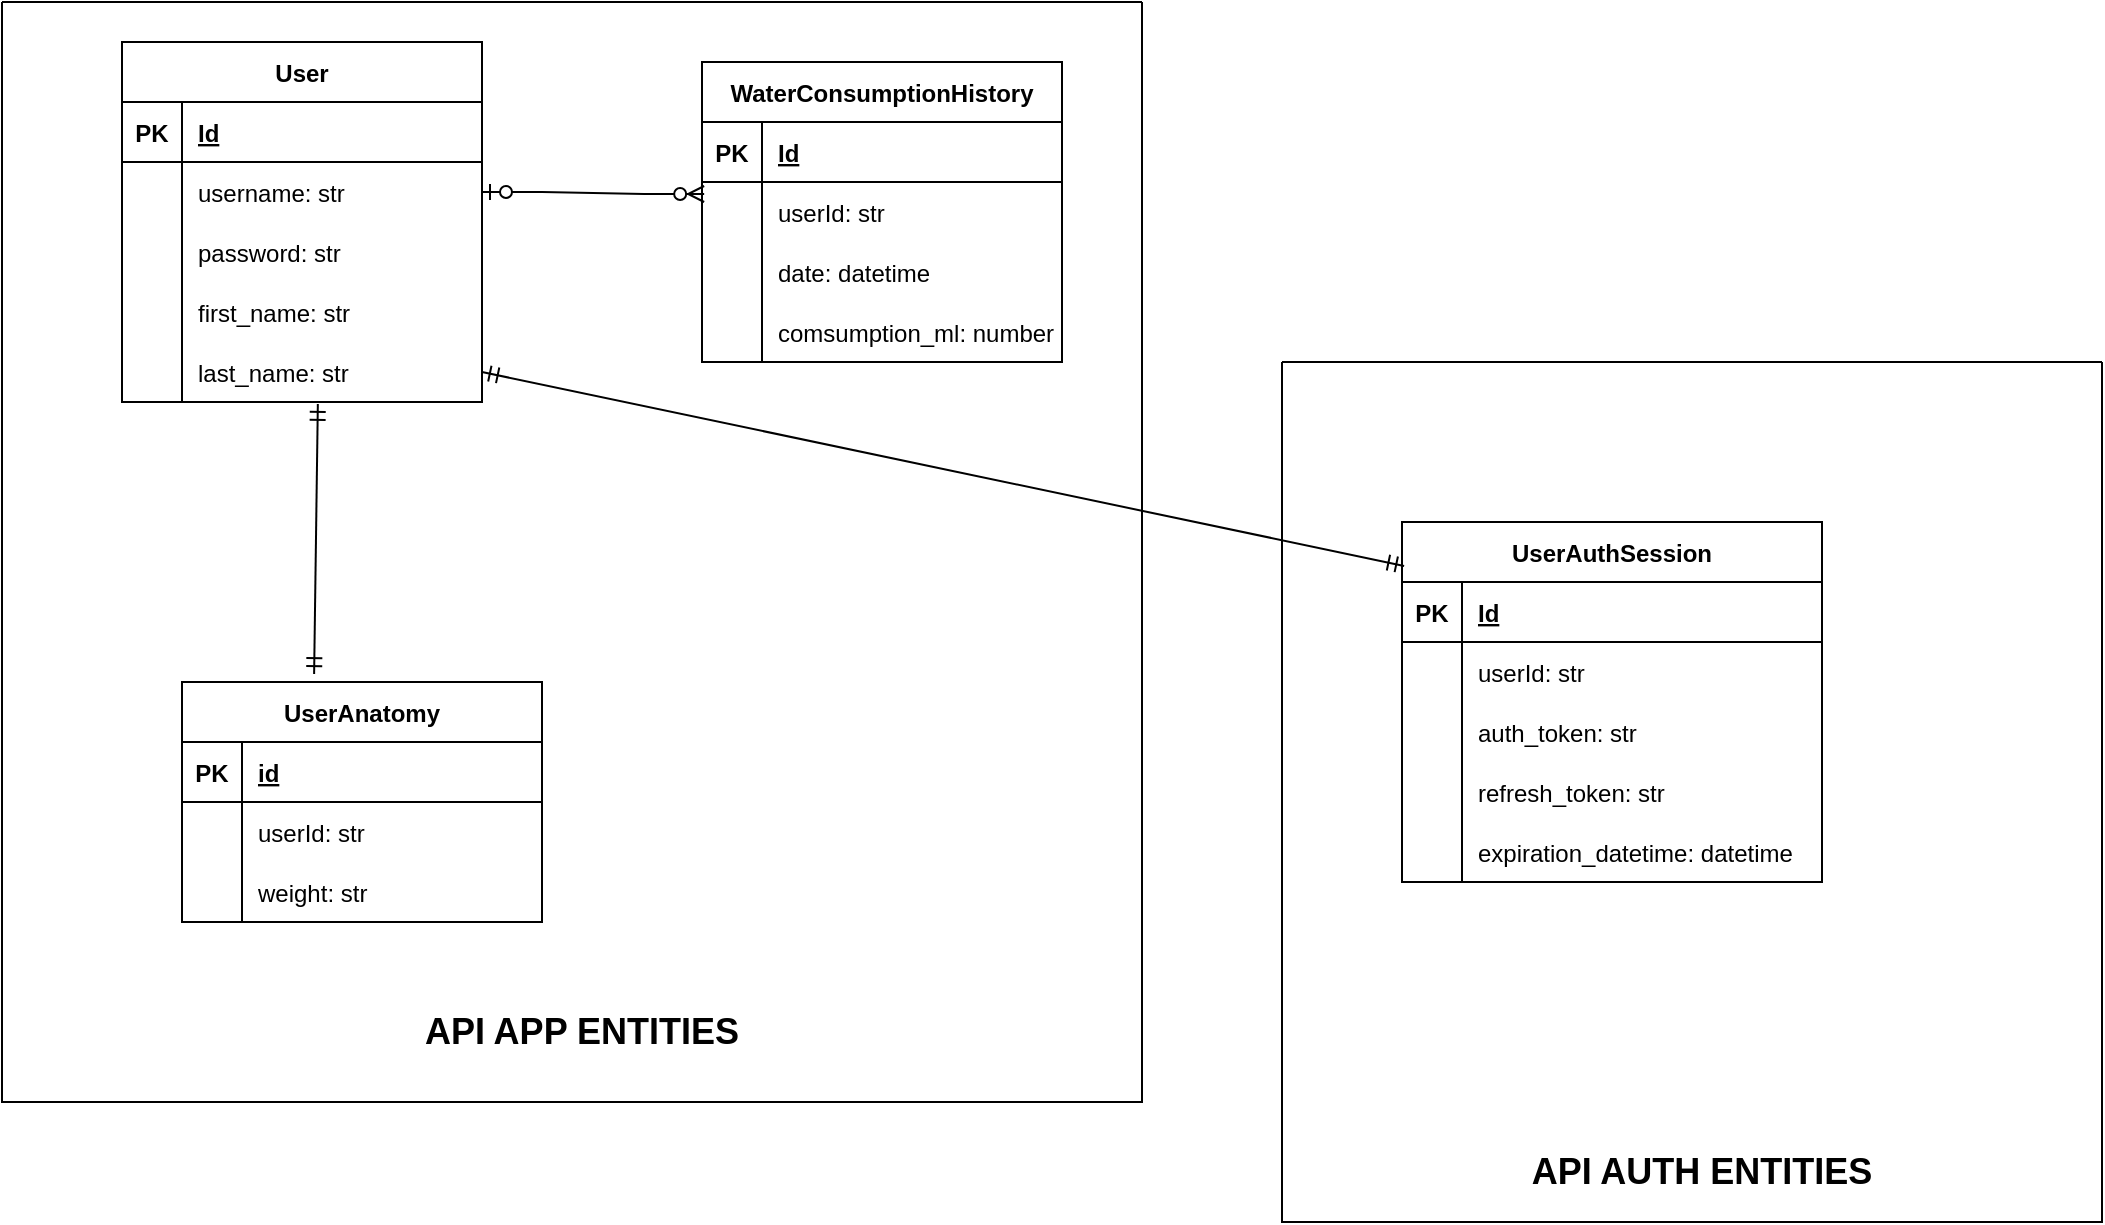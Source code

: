 <mxfile version="20.4.0" type="device"><diagram id="AxKkLxgjdxVW6hOHuxTG" name="Page-1"><mxGraphModel dx="2062" dy="772" grid="1" gridSize="10" guides="1" tooltips="1" connect="1" arrows="1" fold="1" page="1" pageScale="1" pageWidth="850" pageHeight="1100" math="0" shadow="0"><root><mxCell id="0"/><mxCell id="1" parent="0"/><mxCell id="u8qmlzMLZ-Ayg2Vu89uy-45" value="" style="swimlane;startSize=0;" vertex="1" parent="1"><mxGeometry x="70" y="30" width="570" height="550" as="geometry"/></mxCell><mxCell id="u8qmlzMLZ-Ayg2Vu89uy-1" value="User" style="shape=table;startSize=30;container=1;collapsible=1;childLayout=tableLayout;fixedRows=1;rowLines=0;fontStyle=1;align=center;resizeLast=1;" vertex="1" parent="u8qmlzMLZ-Ayg2Vu89uy-45"><mxGeometry x="60" y="20" width="180" height="180" as="geometry"/></mxCell><mxCell id="u8qmlzMLZ-Ayg2Vu89uy-2" value="" style="shape=tableRow;horizontal=0;startSize=0;swimlaneHead=0;swimlaneBody=0;fillColor=none;collapsible=0;dropTarget=0;points=[[0,0.5],[1,0.5]];portConstraint=eastwest;top=0;left=0;right=0;bottom=1;" vertex="1" parent="u8qmlzMLZ-Ayg2Vu89uy-1"><mxGeometry y="30" width="180" height="30" as="geometry"/></mxCell><mxCell id="u8qmlzMLZ-Ayg2Vu89uy-3" value="PK" style="shape=partialRectangle;connectable=0;fillColor=none;top=0;left=0;bottom=0;right=0;fontStyle=1;overflow=hidden;" vertex="1" parent="u8qmlzMLZ-Ayg2Vu89uy-2"><mxGeometry width="30" height="30" as="geometry"><mxRectangle width="30" height="30" as="alternateBounds"/></mxGeometry></mxCell><mxCell id="u8qmlzMLZ-Ayg2Vu89uy-4" value="Id" style="shape=partialRectangle;connectable=0;fillColor=none;top=0;left=0;bottom=0;right=0;align=left;spacingLeft=6;fontStyle=5;overflow=hidden;" vertex="1" parent="u8qmlzMLZ-Ayg2Vu89uy-2"><mxGeometry x="30" width="150" height="30" as="geometry"><mxRectangle width="150" height="30" as="alternateBounds"/></mxGeometry></mxCell><mxCell id="u8qmlzMLZ-Ayg2Vu89uy-5" value="" style="shape=tableRow;horizontal=0;startSize=0;swimlaneHead=0;swimlaneBody=0;fillColor=none;collapsible=0;dropTarget=0;points=[[0,0.5],[1,0.5]];portConstraint=eastwest;top=0;left=0;right=0;bottom=0;" vertex="1" parent="u8qmlzMLZ-Ayg2Vu89uy-1"><mxGeometry y="60" width="180" height="30" as="geometry"/></mxCell><mxCell id="u8qmlzMLZ-Ayg2Vu89uy-6" value="" style="shape=partialRectangle;connectable=0;fillColor=none;top=0;left=0;bottom=0;right=0;editable=1;overflow=hidden;" vertex="1" parent="u8qmlzMLZ-Ayg2Vu89uy-5"><mxGeometry width="30" height="30" as="geometry"><mxRectangle width="30" height="30" as="alternateBounds"/></mxGeometry></mxCell><mxCell id="u8qmlzMLZ-Ayg2Vu89uy-7" value="username: str" style="shape=partialRectangle;connectable=0;fillColor=none;top=0;left=0;bottom=0;right=0;align=left;spacingLeft=6;overflow=hidden;" vertex="1" parent="u8qmlzMLZ-Ayg2Vu89uy-5"><mxGeometry x="30" width="150" height="30" as="geometry"><mxRectangle width="150" height="30" as="alternateBounds"/></mxGeometry></mxCell><mxCell id="u8qmlzMLZ-Ayg2Vu89uy-8" value="" style="shape=tableRow;horizontal=0;startSize=0;swimlaneHead=0;swimlaneBody=0;fillColor=none;collapsible=0;dropTarget=0;points=[[0,0.5],[1,0.5]];portConstraint=eastwest;top=0;left=0;right=0;bottom=0;" vertex="1" parent="u8qmlzMLZ-Ayg2Vu89uy-1"><mxGeometry y="90" width="180" height="30" as="geometry"/></mxCell><mxCell id="u8qmlzMLZ-Ayg2Vu89uy-9" value="" style="shape=partialRectangle;connectable=0;fillColor=none;top=0;left=0;bottom=0;right=0;editable=1;overflow=hidden;" vertex="1" parent="u8qmlzMLZ-Ayg2Vu89uy-8"><mxGeometry width="30" height="30" as="geometry"><mxRectangle width="30" height="30" as="alternateBounds"/></mxGeometry></mxCell><mxCell id="u8qmlzMLZ-Ayg2Vu89uy-10" value="password: str" style="shape=partialRectangle;connectable=0;fillColor=none;top=0;left=0;bottom=0;right=0;align=left;spacingLeft=6;overflow=hidden;" vertex="1" parent="u8qmlzMLZ-Ayg2Vu89uy-8"><mxGeometry x="30" width="150" height="30" as="geometry"><mxRectangle width="150" height="30" as="alternateBounds"/></mxGeometry></mxCell><mxCell id="u8qmlzMLZ-Ayg2Vu89uy-11" value="" style="shape=tableRow;horizontal=0;startSize=0;swimlaneHead=0;swimlaneBody=0;fillColor=none;collapsible=0;dropTarget=0;points=[[0,0.5],[1,0.5]];portConstraint=eastwest;top=0;left=0;right=0;bottom=0;" vertex="1" parent="u8qmlzMLZ-Ayg2Vu89uy-1"><mxGeometry y="120" width="180" height="30" as="geometry"/></mxCell><mxCell id="u8qmlzMLZ-Ayg2Vu89uy-12" value="" style="shape=partialRectangle;connectable=0;fillColor=none;top=0;left=0;bottom=0;right=0;editable=1;overflow=hidden;" vertex="1" parent="u8qmlzMLZ-Ayg2Vu89uy-11"><mxGeometry width="30" height="30" as="geometry"><mxRectangle width="30" height="30" as="alternateBounds"/></mxGeometry></mxCell><mxCell id="u8qmlzMLZ-Ayg2Vu89uy-13" value="first_name: str" style="shape=partialRectangle;connectable=0;fillColor=none;top=0;left=0;bottom=0;right=0;align=left;spacingLeft=6;overflow=hidden;" vertex="1" parent="u8qmlzMLZ-Ayg2Vu89uy-11"><mxGeometry x="30" width="150" height="30" as="geometry"><mxRectangle width="150" height="30" as="alternateBounds"/></mxGeometry></mxCell><mxCell id="u8qmlzMLZ-Ayg2Vu89uy-14" value="" style="shape=tableRow;horizontal=0;startSize=0;swimlaneHead=0;swimlaneBody=0;fillColor=none;collapsible=0;dropTarget=0;points=[[0,0.5],[1,0.5]];portConstraint=eastwest;top=0;left=0;right=0;bottom=0;" vertex="1" parent="u8qmlzMLZ-Ayg2Vu89uy-1"><mxGeometry y="150" width="180" height="30" as="geometry"/></mxCell><mxCell id="u8qmlzMLZ-Ayg2Vu89uy-15" value="" style="shape=partialRectangle;connectable=0;fillColor=none;top=0;left=0;bottom=0;right=0;editable=1;overflow=hidden;" vertex="1" parent="u8qmlzMLZ-Ayg2Vu89uy-14"><mxGeometry width="30" height="30" as="geometry"><mxRectangle width="30" height="30" as="alternateBounds"/></mxGeometry></mxCell><mxCell id="u8qmlzMLZ-Ayg2Vu89uy-16" value="last_name: str" style="shape=partialRectangle;connectable=0;fillColor=none;top=0;left=0;bottom=0;right=0;align=left;spacingLeft=6;overflow=hidden;" vertex="1" parent="u8qmlzMLZ-Ayg2Vu89uy-14"><mxGeometry x="30" width="150" height="30" as="geometry"><mxRectangle width="150" height="30" as="alternateBounds"/></mxGeometry></mxCell><mxCell id="u8qmlzMLZ-Ayg2Vu89uy-17" value="WaterConsumptionHistory" style="shape=table;startSize=30;container=1;collapsible=1;childLayout=tableLayout;fixedRows=1;rowLines=0;fontStyle=1;align=center;resizeLast=1;" vertex="1" parent="u8qmlzMLZ-Ayg2Vu89uy-45"><mxGeometry x="350" y="30" width="180" height="150" as="geometry"/></mxCell><mxCell id="u8qmlzMLZ-Ayg2Vu89uy-18" value="" style="shape=tableRow;horizontal=0;startSize=0;swimlaneHead=0;swimlaneBody=0;fillColor=none;collapsible=0;dropTarget=0;points=[[0,0.5],[1,0.5]];portConstraint=eastwest;top=0;left=0;right=0;bottom=1;" vertex="1" parent="u8qmlzMLZ-Ayg2Vu89uy-17"><mxGeometry y="30" width="180" height="30" as="geometry"/></mxCell><mxCell id="u8qmlzMLZ-Ayg2Vu89uy-19" value="PK" style="shape=partialRectangle;connectable=0;fillColor=none;top=0;left=0;bottom=0;right=0;fontStyle=1;overflow=hidden;" vertex="1" parent="u8qmlzMLZ-Ayg2Vu89uy-18"><mxGeometry width="30" height="30" as="geometry"><mxRectangle width="30" height="30" as="alternateBounds"/></mxGeometry></mxCell><mxCell id="u8qmlzMLZ-Ayg2Vu89uy-20" value="Id" style="shape=partialRectangle;connectable=0;fillColor=none;top=0;left=0;bottom=0;right=0;align=left;spacingLeft=6;fontStyle=5;overflow=hidden;" vertex="1" parent="u8qmlzMLZ-Ayg2Vu89uy-18"><mxGeometry x="30" width="150" height="30" as="geometry"><mxRectangle width="150" height="30" as="alternateBounds"/></mxGeometry></mxCell><mxCell id="u8qmlzMLZ-Ayg2Vu89uy-21" value="" style="shape=tableRow;horizontal=0;startSize=0;swimlaneHead=0;swimlaneBody=0;fillColor=none;collapsible=0;dropTarget=0;points=[[0,0.5],[1,0.5]];portConstraint=eastwest;top=0;left=0;right=0;bottom=0;" vertex="1" parent="u8qmlzMLZ-Ayg2Vu89uy-17"><mxGeometry y="60" width="180" height="30" as="geometry"/></mxCell><mxCell id="u8qmlzMLZ-Ayg2Vu89uy-22" value="" style="shape=partialRectangle;connectable=0;fillColor=none;top=0;left=0;bottom=0;right=0;editable=1;overflow=hidden;" vertex="1" parent="u8qmlzMLZ-Ayg2Vu89uy-21"><mxGeometry width="30" height="30" as="geometry"><mxRectangle width="30" height="30" as="alternateBounds"/></mxGeometry></mxCell><mxCell id="u8qmlzMLZ-Ayg2Vu89uy-23" value="userId: str" style="shape=partialRectangle;connectable=0;fillColor=none;top=0;left=0;bottom=0;right=0;align=left;spacingLeft=6;overflow=hidden;" vertex="1" parent="u8qmlzMLZ-Ayg2Vu89uy-21"><mxGeometry x="30" width="150" height="30" as="geometry"><mxRectangle width="150" height="30" as="alternateBounds"/></mxGeometry></mxCell><mxCell id="u8qmlzMLZ-Ayg2Vu89uy-24" value="" style="shape=tableRow;horizontal=0;startSize=0;swimlaneHead=0;swimlaneBody=0;fillColor=none;collapsible=0;dropTarget=0;points=[[0,0.5],[1,0.5]];portConstraint=eastwest;top=0;left=0;right=0;bottom=0;" vertex="1" parent="u8qmlzMLZ-Ayg2Vu89uy-17"><mxGeometry y="90" width="180" height="30" as="geometry"/></mxCell><mxCell id="u8qmlzMLZ-Ayg2Vu89uy-25" value="" style="shape=partialRectangle;connectable=0;fillColor=none;top=0;left=0;bottom=0;right=0;editable=1;overflow=hidden;" vertex="1" parent="u8qmlzMLZ-Ayg2Vu89uy-24"><mxGeometry width="30" height="30" as="geometry"><mxRectangle width="30" height="30" as="alternateBounds"/></mxGeometry></mxCell><mxCell id="u8qmlzMLZ-Ayg2Vu89uy-26" value="date: datetime" style="shape=partialRectangle;connectable=0;fillColor=none;top=0;left=0;bottom=0;right=0;align=left;spacingLeft=6;overflow=hidden;" vertex="1" parent="u8qmlzMLZ-Ayg2Vu89uy-24"><mxGeometry x="30" width="150" height="30" as="geometry"><mxRectangle width="150" height="30" as="alternateBounds"/></mxGeometry></mxCell><mxCell id="u8qmlzMLZ-Ayg2Vu89uy-27" value="" style="shape=tableRow;horizontal=0;startSize=0;swimlaneHead=0;swimlaneBody=0;fillColor=none;collapsible=0;dropTarget=0;points=[[0,0.5],[1,0.5]];portConstraint=eastwest;top=0;left=0;right=0;bottom=0;" vertex="1" parent="u8qmlzMLZ-Ayg2Vu89uy-17"><mxGeometry y="120" width="180" height="30" as="geometry"/></mxCell><mxCell id="u8qmlzMLZ-Ayg2Vu89uy-28" value="" style="shape=partialRectangle;connectable=0;fillColor=none;top=0;left=0;bottom=0;right=0;editable=1;overflow=hidden;" vertex="1" parent="u8qmlzMLZ-Ayg2Vu89uy-27"><mxGeometry width="30" height="30" as="geometry"><mxRectangle width="30" height="30" as="alternateBounds"/></mxGeometry></mxCell><mxCell id="u8qmlzMLZ-Ayg2Vu89uy-29" value="comsumption_ml: number" style="shape=partialRectangle;connectable=0;fillColor=none;top=0;left=0;bottom=0;right=0;align=left;spacingLeft=6;overflow=hidden;" vertex="1" parent="u8qmlzMLZ-Ayg2Vu89uy-27"><mxGeometry x="30" width="150" height="30" as="geometry"><mxRectangle width="150" height="30" as="alternateBounds"/></mxGeometry></mxCell><mxCell id="u8qmlzMLZ-Ayg2Vu89uy-44" value="" style="edgeStyle=entityRelationEdgeStyle;fontSize=12;html=1;endArrow=ERzeroToMany;startArrow=ERzeroToOne;rounded=0;entryX=0.006;entryY=0.2;entryDx=0;entryDy=0;entryPerimeter=0;exitX=1;exitY=0.5;exitDx=0;exitDy=0;" edge="1" parent="u8qmlzMLZ-Ayg2Vu89uy-45" source="u8qmlzMLZ-Ayg2Vu89uy-5" target="u8qmlzMLZ-Ayg2Vu89uy-21"><mxGeometry width="100" height="100" relative="1" as="geometry"><mxPoint x="470" y="430" as="sourcePoint"/><mxPoint x="570" y="330" as="targetPoint"/></mxGeometry></mxCell><mxCell id="u8qmlzMLZ-Ayg2Vu89uy-30" value="UserAnatomy" style="shape=table;startSize=30;container=1;collapsible=1;childLayout=tableLayout;fixedRows=1;rowLines=0;fontStyle=1;align=center;resizeLast=1;" vertex="1" parent="u8qmlzMLZ-Ayg2Vu89uy-45"><mxGeometry x="90" y="340" width="180" height="120" as="geometry"/></mxCell><mxCell id="u8qmlzMLZ-Ayg2Vu89uy-31" value="" style="shape=tableRow;horizontal=0;startSize=0;swimlaneHead=0;swimlaneBody=0;fillColor=none;collapsible=0;dropTarget=0;points=[[0,0.5],[1,0.5]];portConstraint=eastwest;top=0;left=0;right=0;bottom=1;" vertex="1" parent="u8qmlzMLZ-Ayg2Vu89uy-30"><mxGeometry y="30" width="180" height="30" as="geometry"/></mxCell><mxCell id="u8qmlzMLZ-Ayg2Vu89uy-32" value="PK" style="shape=partialRectangle;connectable=0;fillColor=none;top=0;left=0;bottom=0;right=0;fontStyle=1;overflow=hidden;" vertex="1" parent="u8qmlzMLZ-Ayg2Vu89uy-31"><mxGeometry width="30" height="30" as="geometry"><mxRectangle width="30" height="30" as="alternateBounds"/></mxGeometry></mxCell><mxCell id="u8qmlzMLZ-Ayg2Vu89uy-33" value="id" style="shape=partialRectangle;connectable=0;fillColor=none;top=0;left=0;bottom=0;right=0;align=left;spacingLeft=6;fontStyle=5;overflow=hidden;" vertex="1" parent="u8qmlzMLZ-Ayg2Vu89uy-31"><mxGeometry x="30" width="150" height="30" as="geometry"><mxRectangle width="150" height="30" as="alternateBounds"/></mxGeometry></mxCell><mxCell id="u8qmlzMLZ-Ayg2Vu89uy-34" value="" style="shape=tableRow;horizontal=0;startSize=0;swimlaneHead=0;swimlaneBody=0;fillColor=none;collapsible=0;dropTarget=0;points=[[0,0.5],[1,0.5]];portConstraint=eastwest;top=0;left=0;right=0;bottom=0;" vertex="1" parent="u8qmlzMLZ-Ayg2Vu89uy-30"><mxGeometry y="60" width="180" height="30" as="geometry"/></mxCell><mxCell id="u8qmlzMLZ-Ayg2Vu89uy-35" value="" style="shape=partialRectangle;connectable=0;fillColor=none;top=0;left=0;bottom=0;right=0;editable=1;overflow=hidden;" vertex="1" parent="u8qmlzMLZ-Ayg2Vu89uy-34"><mxGeometry width="30" height="30" as="geometry"><mxRectangle width="30" height="30" as="alternateBounds"/></mxGeometry></mxCell><mxCell id="u8qmlzMLZ-Ayg2Vu89uy-36" value="userId: str" style="shape=partialRectangle;connectable=0;fillColor=none;top=0;left=0;bottom=0;right=0;align=left;spacingLeft=6;overflow=hidden;" vertex="1" parent="u8qmlzMLZ-Ayg2Vu89uy-34"><mxGeometry x="30" width="150" height="30" as="geometry"><mxRectangle width="150" height="30" as="alternateBounds"/></mxGeometry></mxCell><mxCell id="u8qmlzMLZ-Ayg2Vu89uy-37" value="" style="shape=tableRow;horizontal=0;startSize=0;swimlaneHead=0;swimlaneBody=0;fillColor=none;collapsible=0;dropTarget=0;points=[[0,0.5],[1,0.5]];portConstraint=eastwest;top=0;left=0;right=0;bottom=0;" vertex="1" parent="u8qmlzMLZ-Ayg2Vu89uy-30"><mxGeometry y="90" width="180" height="30" as="geometry"/></mxCell><mxCell id="u8qmlzMLZ-Ayg2Vu89uy-38" value="" style="shape=partialRectangle;connectable=0;fillColor=none;top=0;left=0;bottom=0;right=0;editable=1;overflow=hidden;" vertex="1" parent="u8qmlzMLZ-Ayg2Vu89uy-37"><mxGeometry width="30" height="30" as="geometry"><mxRectangle width="30" height="30" as="alternateBounds"/></mxGeometry></mxCell><mxCell id="u8qmlzMLZ-Ayg2Vu89uy-39" value="weight: str" style="shape=partialRectangle;connectable=0;fillColor=none;top=0;left=0;bottom=0;right=0;align=left;spacingLeft=6;overflow=hidden;" vertex="1" parent="u8qmlzMLZ-Ayg2Vu89uy-37"><mxGeometry x="30" width="150" height="30" as="geometry"><mxRectangle width="150" height="30" as="alternateBounds"/></mxGeometry></mxCell><mxCell id="u8qmlzMLZ-Ayg2Vu89uy-43" value="" style="fontSize=12;html=1;endArrow=ERmandOne;startArrow=ERmandOne;rounded=0;entryX=0.544;entryY=1.033;entryDx=0;entryDy=0;entryPerimeter=0;exitX=0.367;exitY=-0.033;exitDx=0;exitDy=0;exitPerimeter=0;" edge="1" parent="u8qmlzMLZ-Ayg2Vu89uy-45" source="u8qmlzMLZ-Ayg2Vu89uy-30" target="u8qmlzMLZ-Ayg2Vu89uy-14"><mxGeometry width="100" height="100" relative="1" as="geometry"><mxPoint x="470" y="430" as="sourcePoint"/><mxPoint x="570" y="330" as="targetPoint"/></mxGeometry></mxCell><mxCell id="u8qmlzMLZ-Ayg2Vu89uy-46" value="&lt;b&gt;&lt;font style=&quot;font-size: 18px;&quot;&gt;API APP ENTITIES&lt;/font&gt;&lt;/b&gt;" style="text;html=1;strokeColor=none;fillColor=none;align=center;verticalAlign=middle;whiteSpace=wrap;rounded=0;" vertex="1" parent="u8qmlzMLZ-Ayg2Vu89uy-45"><mxGeometry x="200" y="500" width="180" height="30" as="geometry"/></mxCell><mxCell id="u8qmlzMLZ-Ayg2Vu89uy-47" value="" style="swimlane;startSize=0;fontSize=12;fontStyle=0" vertex="1" parent="1"><mxGeometry x="710" y="210" width="410" height="430" as="geometry"/></mxCell><mxCell id="u8qmlzMLZ-Ayg2Vu89uy-76" value="UserAuthSession" style="shape=table;startSize=30;container=1;collapsible=1;childLayout=tableLayout;fixedRows=1;rowLines=0;fontStyle=1;align=center;resizeLast=1;" vertex="1" parent="u8qmlzMLZ-Ayg2Vu89uy-47"><mxGeometry x="60" y="80" width="210" height="180" as="geometry"/></mxCell><mxCell id="u8qmlzMLZ-Ayg2Vu89uy-77" value="" style="shape=tableRow;horizontal=0;startSize=0;swimlaneHead=0;swimlaneBody=0;fillColor=none;collapsible=0;dropTarget=0;points=[[0,0.5],[1,0.5]];portConstraint=eastwest;top=0;left=0;right=0;bottom=1;" vertex="1" parent="u8qmlzMLZ-Ayg2Vu89uy-76"><mxGeometry y="30" width="210" height="30" as="geometry"/></mxCell><mxCell id="u8qmlzMLZ-Ayg2Vu89uy-78" value="PK" style="shape=partialRectangle;connectable=0;fillColor=none;top=0;left=0;bottom=0;right=0;fontStyle=1;overflow=hidden;" vertex="1" parent="u8qmlzMLZ-Ayg2Vu89uy-77"><mxGeometry width="30" height="30" as="geometry"><mxRectangle width="30" height="30" as="alternateBounds"/></mxGeometry></mxCell><mxCell id="u8qmlzMLZ-Ayg2Vu89uy-79" value="Id" style="shape=partialRectangle;connectable=0;fillColor=none;top=0;left=0;bottom=0;right=0;align=left;spacingLeft=6;fontStyle=5;overflow=hidden;" vertex="1" parent="u8qmlzMLZ-Ayg2Vu89uy-77"><mxGeometry x="30" width="180" height="30" as="geometry"><mxRectangle width="180" height="30" as="alternateBounds"/></mxGeometry></mxCell><mxCell id="u8qmlzMLZ-Ayg2Vu89uy-80" value="" style="shape=tableRow;horizontal=0;startSize=0;swimlaneHead=0;swimlaneBody=0;fillColor=none;collapsible=0;dropTarget=0;points=[[0,0.5],[1,0.5]];portConstraint=eastwest;top=0;left=0;right=0;bottom=0;" vertex="1" parent="u8qmlzMLZ-Ayg2Vu89uy-76"><mxGeometry y="60" width="210" height="30" as="geometry"/></mxCell><mxCell id="u8qmlzMLZ-Ayg2Vu89uy-81" value="" style="shape=partialRectangle;connectable=0;fillColor=none;top=0;left=0;bottom=0;right=0;editable=1;overflow=hidden;" vertex="1" parent="u8qmlzMLZ-Ayg2Vu89uy-80"><mxGeometry width="30" height="30" as="geometry"><mxRectangle width="30" height="30" as="alternateBounds"/></mxGeometry></mxCell><mxCell id="u8qmlzMLZ-Ayg2Vu89uy-82" value="userId: str" style="shape=partialRectangle;connectable=0;fillColor=none;top=0;left=0;bottom=0;right=0;align=left;spacingLeft=6;overflow=hidden;" vertex="1" parent="u8qmlzMLZ-Ayg2Vu89uy-80"><mxGeometry x="30" width="180" height="30" as="geometry"><mxRectangle width="180" height="30" as="alternateBounds"/></mxGeometry></mxCell><mxCell id="u8qmlzMLZ-Ayg2Vu89uy-83" value="" style="shape=tableRow;horizontal=0;startSize=0;swimlaneHead=0;swimlaneBody=0;fillColor=none;collapsible=0;dropTarget=0;points=[[0,0.5],[1,0.5]];portConstraint=eastwest;top=0;left=0;right=0;bottom=0;" vertex="1" parent="u8qmlzMLZ-Ayg2Vu89uy-76"><mxGeometry y="90" width="210" height="30" as="geometry"/></mxCell><mxCell id="u8qmlzMLZ-Ayg2Vu89uy-84" value="" style="shape=partialRectangle;connectable=0;fillColor=none;top=0;left=0;bottom=0;right=0;editable=1;overflow=hidden;" vertex="1" parent="u8qmlzMLZ-Ayg2Vu89uy-83"><mxGeometry width="30" height="30" as="geometry"><mxRectangle width="30" height="30" as="alternateBounds"/></mxGeometry></mxCell><mxCell id="u8qmlzMLZ-Ayg2Vu89uy-85" value="auth_token: str" style="shape=partialRectangle;connectable=0;fillColor=none;top=0;left=0;bottom=0;right=0;align=left;spacingLeft=6;overflow=hidden;" vertex="1" parent="u8qmlzMLZ-Ayg2Vu89uy-83"><mxGeometry x="30" width="180" height="30" as="geometry"><mxRectangle width="180" height="30" as="alternateBounds"/></mxGeometry></mxCell><mxCell id="u8qmlzMLZ-Ayg2Vu89uy-86" value="" style="shape=tableRow;horizontal=0;startSize=0;swimlaneHead=0;swimlaneBody=0;fillColor=none;collapsible=0;dropTarget=0;points=[[0,0.5],[1,0.5]];portConstraint=eastwest;top=0;left=0;right=0;bottom=0;" vertex="1" parent="u8qmlzMLZ-Ayg2Vu89uy-76"><mxGeometry y="120" width="210" height="30" as="geometry"/></mxCell><mxCell id="u8qmlzMLZ-Ayg2Vu89uy-87" value="" style="shape=partialRectangle;connectable=0;fillColor=none;top=0;left=0;bottom=0;right=0;editable=1;overflow=hidden;" vertex="1" parent="u8qmlzMLZ-Ayg2Vu89uy-86"><mxGeometry width="30" height="30" as="geometry"><mxRectangle width="30" height="30" as="alternateBounds"/></mxGeometry></mxCell><mxCell id="u8qmlzMLZ-Ayg2Vu89uy-88" value="refresh_token: str" style="shape=partialRectangle;connectable=0;fillColor=none;top=0;left=0;bottom=0;right=0;align=left;spacingLeft=6;overflow=hidden;" vertex="1" parent="u8qmlzMLZ-Ayg2Vu89uy-86"><mxGeometry x="30" width="180" height="30" as="geometry"><mxRectangle width="180" height="30" as="alternateBounds"/></mxGeometry></mxCell><mxCell id="u8qmlzMLZ-Ayg2Vu89uy-89" value="" style="shape=tableRow;horizontal=0;startSize=0;swimlaneHead=0;swimlaneBody=0;fillColor=none;collapsible=0;dropTarget=0;points=[[0,0.5],[1,0.5]];portConstraint=eastwest;top=0;left=0;right=0;bottom=0;" vertex="1" parent="u8qmlzMLZ-Ayg2Vu89uy-76"><mxGeometry y="150" width="210" height="30" as="geometry"/></mxCell><mxCell id="u8qmlzMLZ-Ayg2Vu89uy-90" value="" style="shape=partialRectangle;connectable=0;fillColor=none;top=0;left=0;bottom=0;right=0;editable=1;overflow=hidden;" vertex="1" parent="u8qmlzMLZ-Ayg2Vu89uy-89"><mxGeometry width="30" height="30" as="geometry"><mxRectangle width="30" height="30" as="alternateBounds"/></mxGeometry></mxCell><mxCell id="u8qmlzMLZ-Ayg2Vu89uy-91" value="expiration_datetime: datetime" style="shape=partialRectangle;connectable=0;fillColor=none;top=0;left=0;bottom=0;right=0;align=left;spacingLeft=6;overflow=hidden;" vertex="1" parent="u8qmlzMLZ-Ayg2Vu89uy-89"><mxGeometry x="30" width="180" height="30" as="geometry"><mxRectangle width="180" height="30" as="alternateBounds"/></mxGeometry></mxCell><mxCell id="u8qmlzMLZ-Ayg2Vu89uy-93" value="&lt;b&gt;&lt;font style=&quot;font-size: 18px;&quot;&gt;API AUTH ENTITIES&lt;/font&gt;&lt;/b&gt;" style="text;html=1;strokeColor=none;fillColor=none;align=center;verticalAlign=middle;whiteSpace=wrap;rounded=0;" vertex="1" parent="u8qmlzMLZ-Ayg2Vu89uy-47"><mxGeometry x="120" y="390" width="180" height="30" as="geometry"/></mxCell><mxCell id="u8qmlzMLZ-Ayg2Vu89uy-92" value="" style="fontSize=12;html=1;endArrow=ERmandOne;startArrow=ERmandOne;rounded=0;entryX=1;entryY=0.5;entryDx=0;entryDy=0;exitX=0.005;exitY=0.122;exitDx=0;exitDy=0;exitPerimeter=0;" edge="1" parent="1" source="u8qmlzMLZ-Ayg2Vu89uy-76" target="u8qmlzMLZ-Ayg2Vu89uy-14"><mxGeometry width="100" height="100" relative="1" as="geometry"><mxPoint x="236.06" y="376.04" as="sourcePoint"/><mxPoint x="237.92" y="240.99" as="targetPoint"/></mxGeometry></mxCell></root></mxGraphModel></diagram></mxfile>